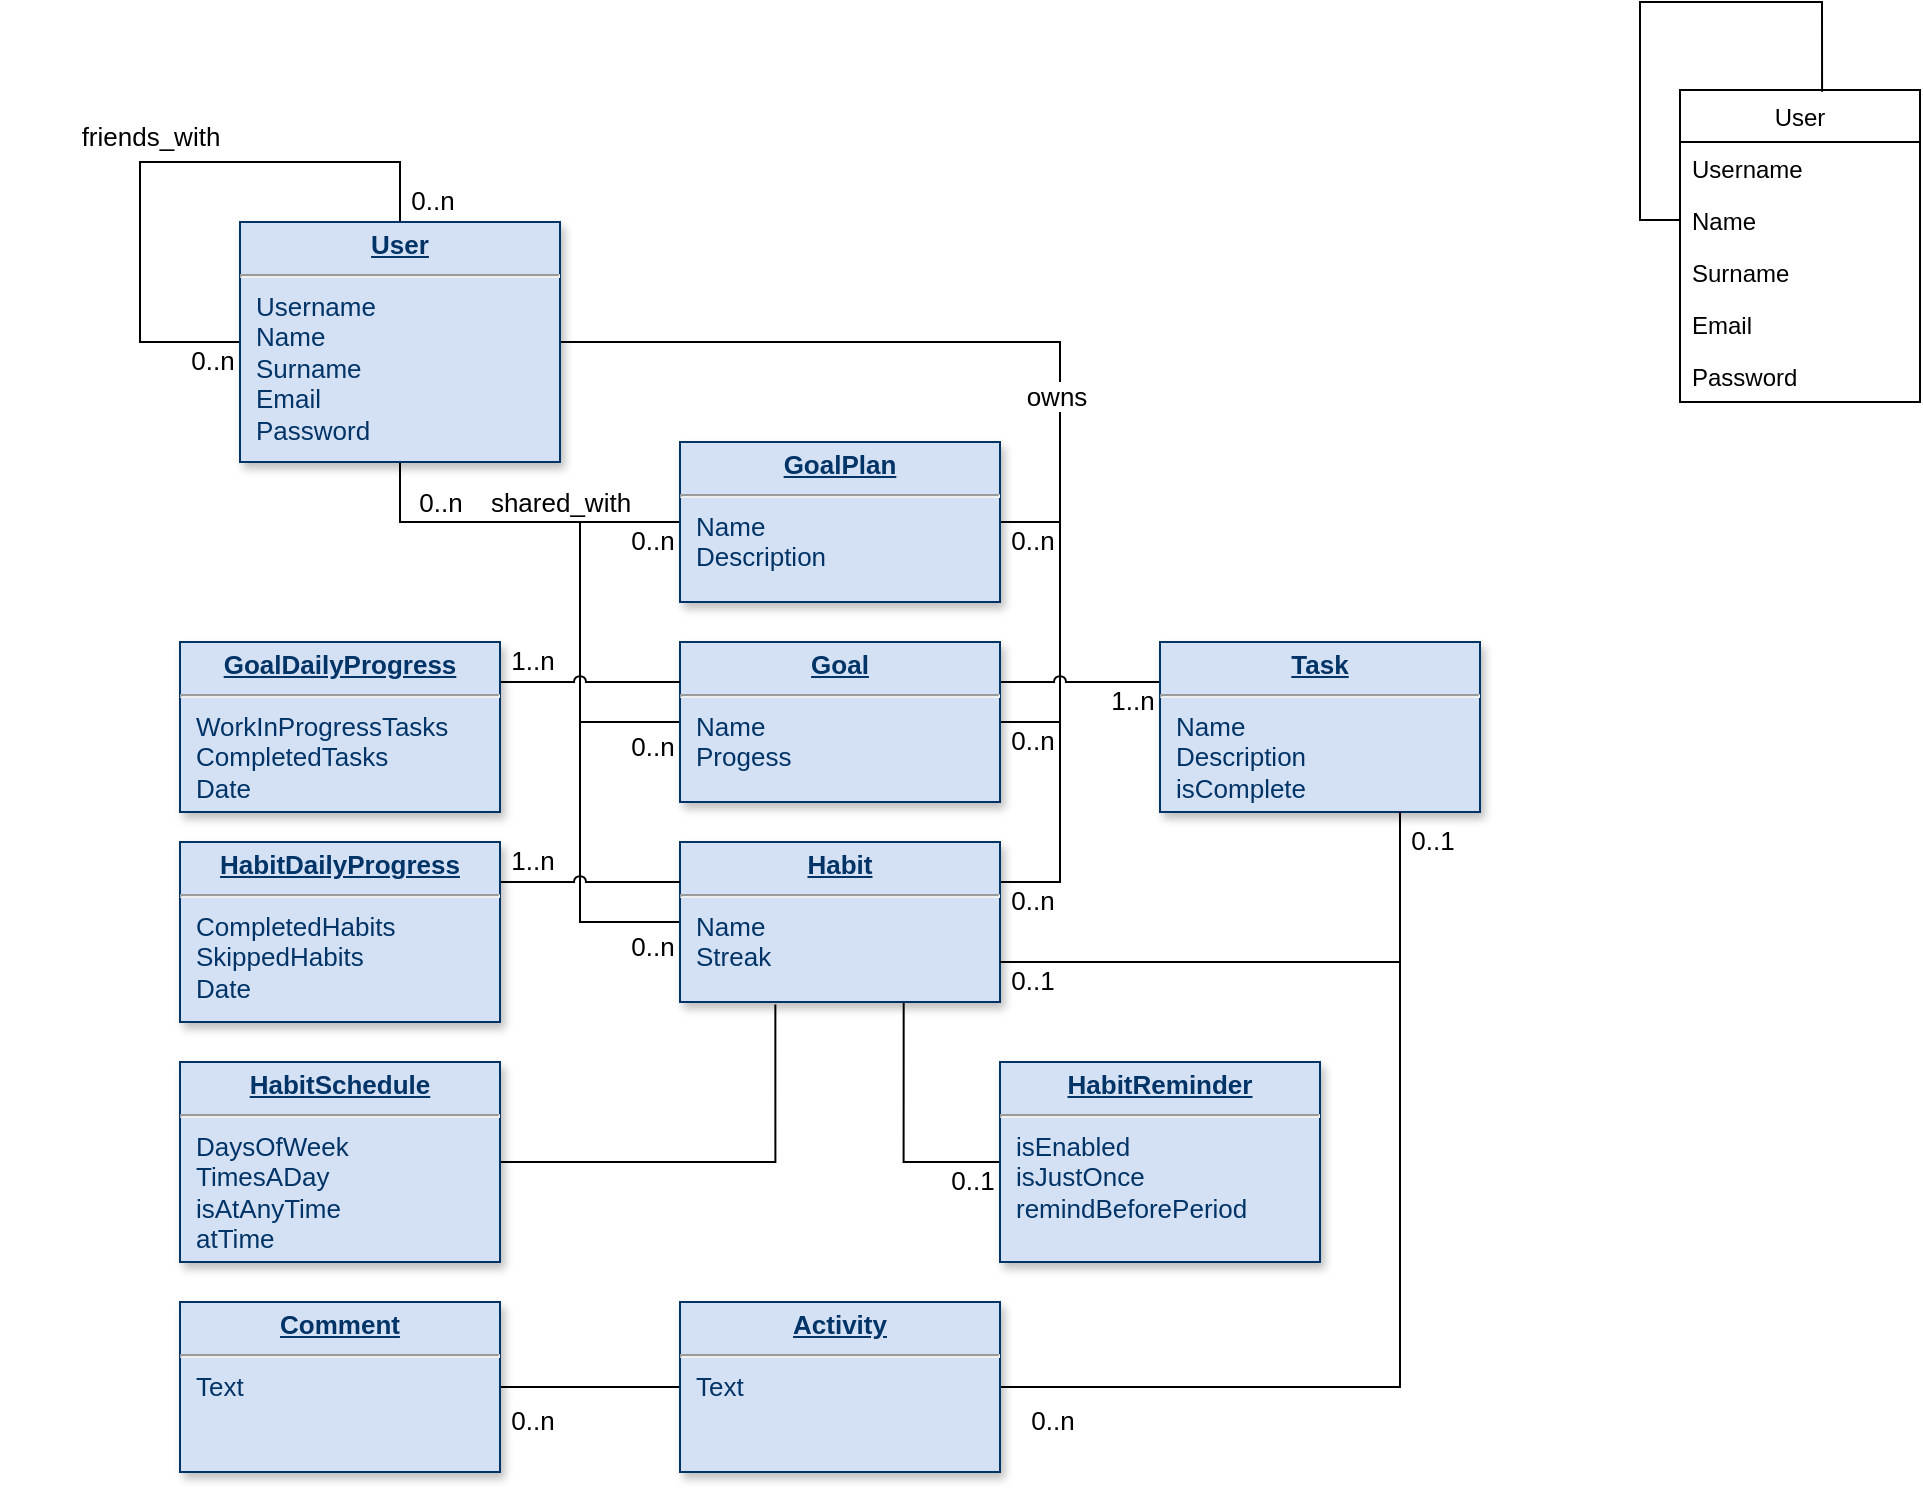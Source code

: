 <mxfile version="13.8.8" type="device"><diagram name="Page-1" id="efa7a0a1-bf9b-a30e-e6df-94a7791c09e9"><mxGraphModel dx="1422" dy="791" grid="1" gridSize="10" guides="1" tooltips="1" connect="1" arrows="1" fold="1" page="1" pageScale="1" pageWidth="827" pageHeight="1169" background="#ffffff" math="0" shadow="0"><root><mxCell id="0"/><mxCell id="1" parent="0"/><mxCell id="2xhEeXoB84fQXEv5qXDD-132" style="edgeStyle=orthogonalEdgeStyle;rounded=0;orthogonalLoop=1;jettySize=auto;html=1;endArrow=none;endFill=0;entryX=1;entryY=0.5;entryDx=0;entryDy=0;fontSize=13;" parent="1" source="2xhEeXoB84fQXEv5qXDD-117" target="2xhEeXoB84fQXEv5qXDD-118" edge="1"><mxGeometry relative="1" as="geometry"><mxPoint x="560" y="190.0" as="targetPoint"/><Array as="points"><mxPoint x="550" y="200"/><mxPoint x="550" y="290"/></Array></mxGeometry></mxCell><mxCell id="2xhEeXoB84fQXEv5qXDD-133" style="edgeStyle=orthogonalEdgeStyle;rounded=0;orthogonalLoop=1;jettySize=auto;html=1;entryX=1;entryY=0.5;entryDx=0;entryDy=0;endArrow=none;endFill=0;fontSize=13;" parent="1" source="2xhEeXoB84fQXEv5qXDD-117" target="2xhEeXoB84fQXEv5qXDD-123" edge="1"><mxGeometry relative="1" as="geometry"><Array as="points"><mxPoint x="550" y="200"/><mxPoint x="550" y="390"/></Array></mxGeometry></mxCell><mxCell id="2xhEeXoB84fQXEv5qXDD-134" style="edgeStyle=orthogonalEdgeStyle;rounded=0;orthogonalLoop=1;jettySize=auto;html=1;endArrow=none;endFill=0;fontSize=13;entryX=1;entryY=0.25;entryDx=0;entryDy=0;" parent="1" source="2xhEeXoB84fQXEv5qXDD-117" target="2xhEeXoB84fQXEv5qXDD-124" edge="1"><mxGeometry relative="1" as="geometry"><mxPoint x="530" y="530" as="targetPoint"/><Array as="points"><mxPoint x="550" y="200"/><mxPoint x="550" y="470"/></Array></mxGeometry></mxCell><mxCell id="2xhEeXoB84fQXEv5qXDD-137" style="edgeStyle=orthogonalEdgeStyle;rounded=0;orthogonalLoop=1;jettySize=auto;html=1;endArrow=none;endFill=0;fontSize=13;entryX=0;entryY=0.5;entryDx=0;entryDy=0;" parent="1" source="2xhEeXoB84fQXEv5qXDD-117" target="2xhEeXoB84fQXEv5qXDD-118" edge="1"><mxGeometry relative="1" as="geometry"><mxPoint x="357" y="290" as="targetPoint"/><Array as="points"><mxPoint x="220" y="290"/></Array></mxGeometry></mxCell><mxCell id="2xhEeXoB84fQXEv5qXDD-138" style="edgeStyle=orthogonalEdgeStyle;rounded=0;orthogonalLoop=1;jettySize=auto;html=1;entryX=0;entryY=0.5;entryDx=0;entryDy=0;endArrow=none;endFill=0;fontSize=13;" parent="1" source="2xhEeXoB84fQXEv5qXDD-117" target="2xhEeXoB84fQXEv5qXDD-123" edge="1"><mxGeometry relative="1" as="geometry"><Array as="points"><mxPoint x="220" y="290"/><mxPoint x="310" y="290"/><mxPoint x="310" y="390"/></Array></mxGeometry></mxCell><mxCell id="2xhEeXoB84fQXEv5qXDD-141" style="edgeStyle=orthogonalEdgeStyle;rounded=0;orthogonalLoop=1;jettySize=auto;html=1;entryX=0;entryY=0.5;entryDx=0;entryDy=0;endArrow=none;endFill=0;fontSize=13;" parent="1" source="2xhEeXoB84fQXEv5qXDD-117" target="2xhEeXoB84fQXEv5qXDD-124" edge="1"><mxGeometry relative="1" as="geometry"><Array as="points"><mxPoint x="220" y="290"/><mxPoint x="310" y="290"/><mxPoint x="310" y="490"/></Array></mxGeometry></mxCell><mxCell id="2xhEeXoB84fQXEv5qXDD-142" value="&lt;div style=&quot;font-size: 13px;&quot;&gt;shared_with&lt;/div&gt;" style="edgeLabel;html=1;align=center;verticalAlign=middle;resizable=0;points=[];fontSize=13;" parent="2xhEeXoB84fQXEv5qXDD-141" vertex="1" connectable="0"><mxGeometry x="-0.898" y="-1" relative="1" as="geometry"><mxPoint x="81" y="0.83" as="offset"/></mxGeometry></mxCell><mxCell id="2xhEeXoB84fQXEv5qXDD-170" style="edgeStyle=orthogonalEdgeStyle;rounded=0;jumpStyle=arc;orthogonalLoop=1;jettySize=auto;html=1;endArrow=none;endFill=0;fontSize=13;entryX=0.375;entryY=0;entryDx=0;entryDy=0;entryPerimeter=0;" parent="1" source="2xhEeXoB84fQXEv5qXDD-117" target="2xhEeXoB84fQXEv5qXDD-117" edge="1"><mxGeometry relative="1" as="geometry"><mxPoint x="200" y="80" as="targetPoint"/><Array as="points"><mxPoint x="90" y="200"/><mxPoint x="90" y="110"/><mxPoint x="220" y="110"/><mxPoint x="220" y="140"/></Array></mxGeometry></mxCell><mxCell id="2xhEeXoB84fQXEv5qXDD-117" value="&lt;p style=&quot;margin: 4px 0px 0px; text-align: center; text-decoration: underline; font-size: 13px;&quot;&gt;&lt;strong style=&quot;font-size: 13px;&quot;&gt;User&lt;br style=&quot;font-size: 13px;&quot;&gt;&lt;/strong&gt;&lt;/p&gt;&lt;hr style=&quot;font-size: 13px;&quot;&gt;&lt;p style=&quot;margin: 0px 0px 0px 8px; font-size: 13px;&quot;&gt;Username&lt;br style=&quot;font-size: 13px;&quot;&gt;Name&lt;/p&gt;&lt;p style=&quot;margin: 0px 0px 0px 8px; font-size: 13px;&quot;&gt;Surname&lt;/p&gt;&lt;p style=&quot;margin: 0px 0px 0px 8px; font-size: 13px;&quot;&gt;Email&lt;/p&gt;&lt;p style=&quot;margin: 0px 0px 0px 8px; font-size: 13px;&quot;&gt;Password&lt;/p&gt;" style="verticalAlign=top;align=left;overflow=fill;fontSize=13;fontFamily=Helvetica;html=1;strokeColor=#003366;shadow=1;fillColor=#D4E1F5;fontColor=#003366" parent="1" vertex="1"><mxGeometry x="140" y="140.0" width="160" height="120" as="geometry"/></mxCell><mxCell id="2xhEeXoB84fQXEv5qXDD-118" value="&lt;p style=&quot;margin: 4px 0px 0px; text-align: center; text-decoration: underline; font-size: 13px;&quot;&gt;&lt;strong style=&quot;font-size: 13px;&quot;&gt;GoalPlan&lt;br style=&quot;font-size: 13px;&quot;&gt;&lt;/strong&gt;&lt;/p&gt;&lt;hr style=&quot;font-size: 13px;&quot;&gt;&lt;p style=&quot;margin: 0px 0px 0px 8px; font-size: 13px;&quot;&gt;Name&lt;br style=&quot;font-size: 13px;&quot;&gt;Description&lt;br style=&quot;font-size: 13px;&quot;&gt;&lt;/p&gt;" style="verticalAlign=top;align=left;overflow=fill;fontSize=13;fontFamily=Helvetica;html=1;strokeColor=#003366;shadow=1;fillColor=#D4E1F5;fontColor=#003366" parent="1" vertex="1"><mxGeometry x="360" y="250" width="160" height="80" as="geometry"/></mxCell><mxCell id="2xhEeXoB84fQXEv5qXDD-156" style="edgeStyle=orthogonalEdgeStyle;rounded=0;orthogonalLoop=1;jettySize=auto;html=1;endArrow=none;endFill=0;fontSize=13;exitX=1;exitY=0.25;exitDx=0;exitDy=0;jumpStyle=arc;" parent="1" source="2xhEeXoB84fQXEv5qXDD-123" target="2xhEeXoB84fQXEv5qXDD-128" edge="1"><mxGeometry relative="1" as="geometry"><Array as="points"><mxPoint x="560" y="370"/><mxPoint x="560" y="370"/></Array></mxGeometry></mxCell><mxCell id="2xhEeXoB84fQXEv5qXDD-123" value="&lt;p style=&quot;margin: 4px 0px 0px; text-align: center; text-decoration: underline; font-size: 13px;&quot;&gt;&lt;strong style=&quot;font-size: 13px;&quot;&gt;Goal&lt;br style=&quot;font-size: 13px;&quot;&gt;&lt;/strong&gt;&lt;/p&gt;&lt;hr style=&quot;font-size: 13px;&quot;&gt;&lt;p style=&quot;margin: 0px 0px 0px 8px; font-size: 13px;&quot;&gt;Name&lt;/p&gt;&lt;p style=&quot;margin: 0px 0px 0px 8px; font-size: 13px;&quot;&gt;Progess&lt;br style=&quot;font-size: 13px;&quot;&gt;&lt;/p&gt;" style="verticalAlign=top;align=left;overflow=fill;fontSize=13;fontFamily=Helvetica;html=1;strokeColor=#003366;shadow=1;fillColor=#D4E1F5;fontColor=#003366" parent="1" vertex="1"><mxGeometry x="360" y="350" width="160" height="80" as="geometry"/></mxCell><mxCell id="2xhEeXoB84fQXEv5qXDD-159" style="edgeStyle=orthogonalEdgeStyle;rounded=0;jumpStyle=arc;orthogonalLoop=1;jettySize=auto;html=1;endArrow=none;endFill=0;fontSize=13;entryX=1;entryY=0.5;entryDx=0;entryDy=0;exitX=0.298;exitY=1.015;exitDx=0;exitDy=0;exitPerimeter=0;" parent="1" source="2xhEeXoB84fQXEv5qXDD-124" target="2xhEeXoB84fQXEv5qXDD-125" edge="1"><mxGeometry relative="1" as="geometry"><Array as="points"><mxPoint x="408" y="610"/></Array></mxGeometry></mxCell><mxCell id="2xhEeXoB84fQXEv5qXDD-161" style="edgeStyle=orthogonalEdgeStyle;rounded=0;jumpStyle=arc;orthogonalLoop=1;jettySize=auto;html=1;endArrow=none;endFill=0;fontSize=13;exitX=0.699;exitY=1.006;exitDx=0;exitDy=0;entryX=0;entryY=0.5;entryDx=0;entryDy=0;exitPerimeter=0;" parent="1" source="2xhEeXoB84fQXEv5qXDD-124" target="2xhEeXoB84fQXEv5qXDD-126" edge="1"><mxGeometry relative="1" as="geometry"><Array as="points"><mxPoint x="472" y="610"/></Array></mxGeometry></mxCell><mxCell id="2xhEeXoB84fQXEv5qXDD-124" value="&lt;p style=&quot;margin: 4px 0px 0px; text-align: center; text-decoration: underline; font-size: 13px;&quot;&gt;&lt;strong style=&quot;font-size: 13px;&quot;&gt;Habit&lt;/strong&gt;&lt;/p&gt;&lt;hr style=&quot;font-size: 13px;&quot;&gt;&lt;p style=&quot;margin: 0px 0px 0px 8px; font-size: 13px;&quot;&gt;Name&lt;/p&gt;&lt;p style=&quot;margin: 0px 0px 0px 8px; font-size: 13px;&quot;&gt;Streak&lt;/p&gt;" style="verticalAlign=top;align=left;overflow=fill;fontSize=13;fontFamily=Helvetica;html=1;strokeColor=#003366;shadow=1;fillColor=#D4E1F5;fontColor=#003366" parent="1" vertex="1"><mxGeometry x="360" y="450" width="160" height="80" as="geometry"/></mxCell><mxCell id="2xhEeXoB84fQXEv5qXDD-125" value="&lt;p style=&quot;margin: 4px 0px 0px; text-align: center; text-decoration: underline; font-size: 13px;&quot;&gt;&lt;strong style=&quot;font-size: 13px;&quot;&gt;HabitSchedule&lt;/strong&gt;&lt;/p&gt;&lt;hr style=&quot;font-size: 13px;&quot;&gt;&lt;p style=&quot;margin: 0px 0px 0px 8px; font-size: 13px;&quot;&gt;DaysOfWeek&lt;/p&gt;&lt;p style=&quot;margin: 0px 0px 0px 8px; font-size: 13px;&quot;&gt;TimesADay&lt;/p&gt;&lt;p style=&quot;margin: 0px 0px 0px 8px; font-size: 13px;&quot;&gt;isAtAnyTime&lt;/p&gt;&lt;p style=&quot;margin: 0px 0px 0px 8px; font-size: 13px;&quot;&gt;atTime&lt;br style=&quot;font-size: 13px;&quot;&gt;&lt;/p&gt;" style="verticalAlign=top;align=left;overflow=fill;fontSize=13;fontFamily=Helvetica;html=1;strokeColor=#003366;shadow=1;fillColor=#D4E1F5;fontColor=#003366" parent="1" vertex="1"><mxGeometry x="110" y="560" width="160" height="100" as="geometry"/></mxCell><mxCell id="2xhEeXoB84fQXEv5qXDD-126" value="&lt;p style=&quot;margin: 4px 0px 0px; text-align: center; text-decoration: underline; font-size: 13px;&quot;&gt;&lt;strong style=&quot;font-size: 13px;&quot;&gt;HabitReminder&lt;/strong&gt;&lt;/p&gt;&lt;hr style=&quot;font-size: 13px;&quot;&gt;&lt;p style=&quot;margin: 0px 0px 0px 8px; font-size: 13px;&quot;&gt;isEnabled&lt;/p&gt;&lt;p style=&quot;margin: 0px 0px 0px 8px; font-size: 13px;&quot;&gt;isJustOnce&lt;/p&gt;&lt;p style=&quot;margin: 0px 0px 0px 8px; font-size: 13px;&quot;&gt;remindBeforePeriod&lt;/p&gt;&lt;p style=&quot;margin: 0px 0px 0px 8px; font-size: 13px;&quot;&gt;&lt;br style=&quot;font-size: 13px;&quot;&gt;&lt;/p&gt;" style="verticalAlign=top;align=left;overflow=fill;fontSize=13;fontFamily=Helvetica;html=1;strokeColor=#003366;shadow=1;fillColor=#D4E1F5;fontColor=#003366" parent="1" vertex="1"><mxGeometry x="520" y="560" width="160" height="100" as="geometry"/></mxCell><mxCell id="2xhEeXoB84fQXEv5qXDD-128" value="&lt;p style=&quot;margin: 4px 0px 0px; text-align: center; text-decoration: underline; font-size: 13px;&quot;&gt;&lt;strong style=&quot;font-size: 13px;&quot;&gt;Task&lt;br style=&quot;font-size: 13px;&quot;&gt;&lt;/strong&gt;&lt;/p&gt;&lt;hr style=&quot;font-size: 13px;&quot;&gt;&lt;p style=&quot;margin: 0px 0px 0px 8px; font-size: 13px;&quot;&gt;Name&lt;/p&gt;&lt;p style=&quot;margin: 0px 0px 0px 8px; font-size: 13px;&quot;&gt;Description&lt;/p&gt;&lt;p style=&quot;margin: 0px 0px 0px 8px; font-size: 13px;&quot;&gt;isComplete&lt;br style=&quot;font-size: 13px;&quot;&gt;&lt;/p&gt;" style="verticalAlign=top;align=left;overflow=fill;fontSize=13;fontFamily=Helvetica;html=1;strokeColor=#003366;shadow=1;fillColor=#D4E1F5;fontColor=#003366" parent="1" vertex="1"><mxGeometry x="600" y="350" width="160" height="85" as="geometry"/></mxCell><mxCell id="2xhEeXoB84fQXEv5qXDD-164" style="edgeStyle=orthogonalEdgeStyle;rounded=0;jumpStyle=arc;orthogonalLoop=1;jettySize=auto;html=1;endArrow=none;endFill=0;fontSize=13;" parent="1" source="2xhEeXoB84fQXEv5qXDD-129" target="2xhEeXoB84fQXEv5qXDD-123" edge="1"><mxGeometry relative="1" as="geometry"><Array as="points"><mxPoint x="340" y="370"/><mxPoint x="340" y="370"/></Array></mxGeometry></mxCell><mxCell id="2xhEeXoB84fQXEv5qXDD-129" value="&lt;p style=&quot;margin: 4px 0px 0px; text-align: center; text-decoration: underline; font-size: 13px;&quot;&gt;&lt;strong style=&quot;font-size: 13px;&quot;&gt;GoalDailyProgress&lt;br style=&quot;font-size: 13px;&quot;&gt;&lt;/strong&gt;&lt;/p&gt;&lt;hr style=&quot;font-size: 13px;&quot;&gt;&lt;p style=&quot;margin: 0px 0px 0px 8px; font-size: 13px;&quot;&gt;WorkInProgressTasks&lt;/p&gt;&lt;p style=&quot;margin: 0px 0px 0px 8px; font-size: 13px;&quot;&gt;CompletedTasks&lt;/p&gt;&lt;p style=&quot;margin: 0px 0px 0px 8px; font-size: 13px;&quot;&gt;Date&lt;br style=&quot;font-size: 13px;&quot;&gt;&lt;/p&gt;" style="verticalAlign=top;align=left;overflow=fill;fontSize=13;fontFamily=Helvetica;html=1;strokeColor=#003366;shadow=1;fillColor=#D4E1F5;fontColor=#003366" parent="1" vertex="1"><mxGeometry x="110" y="350" width="160" height="85" as="geometry"/></mxCell><mxCell id="2xhEeXoB84fQXEv5qXDD-166" style="edgeStyle=orthogonalEdgeStyle;rounded=0;jumpStyle=arc;orthogonalLoop=1;jettySize=auto;html=1;endArrow=none;endFill=0;fontSize=13;" parent="1" source="2xhEeXoB84fQXEv5qXDD-130" target="2xhEeXoB84fQXEv5qXDD-124" edge="1"><mxGeometry relative="1" as="geometry"><Array as="points"><mxPoint x="340" y="470"/><mxPoint x="340" y="470"/></Array></mxGeometry></mxCell><mxCell id="2xhEeXoB84fQXEv5qXDD-130" value="&lt;p style=&quot;margin: 4px 0px 0px; text-align: center; text-decoration: underline; font-size: 13px;&quot;&gt;&lt;strong style=&quot;font-size: 13px;&quot;&gt;HabitDailyProgress&lt;br style=&quot;font-size: 13px;&quot;&gt;&lt;/strong&gt;&lt;/p&gt;&lt;hr style=&quot;font-size: 13px;&quot;&gt;&lt;p style=&quot;margin: 0px 0px 0px 8px; font-size: 13px;&quot;&gt;CompletedHabits&lt;/p&gt;&lt;p style=&quot;margin: 0px 0px 0px 8px; font-size: 13px;&quot;&gt;SkippedHabits&lt;/p&gt;&lt;p style=&quot;margin: 0px 0px 0px 8px; font-size: 13px;&quot;&gt;Date&lt;br style=&quot;font-size: 13px;&quot;&gt;&lt;/p&gt;" style="verticalAlign=top;align=left;overflow=fill;fontSize=13;fontFamily=Helvetica;html=1;strokeColor=#003366;shadow=1;fillColor=#D4E1F5;fontColor=#003366" parent="1" vertex="1"><mxGeometry x="110" y="450" width="160" height="90" as="geometry"/></mxCell><mxCell id="2xhEeXoB84fQXEv5qXDD-136" value="&lt;div style=&quot;font-size: 13px&quot;&gt;&lt;font style=&quot;font-size: 13px&quot;&gt;owns&lt;/font&gt;&lt;/div&gt;" style="edgeLabel;html=1;align=center;verticalAlign=middle;resizable=0;points=[];fontSize=13;" parent="1" vertex="1" connectable="0"><mxGeometry x="559.998" y="230" as="geometry"><mxPoint x="-12" y="-3" as="offset"/></mxGeometry></mxCell><mxCell id="2xhEeXoB84fQXEv5qXDD-145" value="&lt;div style=&quot;font-size: 13px;&quot;&gt;0..n&lt;/div&gt;" style="edgeLabel;html=1;align=center;verticalAlign=middle;resizable=0;points=[];fontSize=13;" parent="1" vertex="1" connectable="0"><mxGeometry x="240" y="280.0" as="geometry"/></mxCell><mxCell id="2xhEeXoB84fQXEv5qXDD-146" value="&lt;div style=&quot;font-size: 13px;&quot;&gt;0..n&lt;/div&gt;" style="edgeLabel;html=1;align=center;verticalAlign=middle;resizable=0;points=[];fontSize=13;" parent="1" vertex="1" connectable="0"><mxGeometry x="240" y="270.0" as="geometry"><mxPoint x="106" y="29" as="offset"/></mxGeometry></mxCell><mxCell id="2xhEeXoB84fQXEv5qXDD-147" value="&lt;div style=&quot;font-size: 13px;&quot;&gt;0..n&lt;/div&gt;" style="edgeLabel;html=1;align=center;verticalAlign=middle;resizable=0;points=[];fontSize=13;" parent="1" vertex="1" connectable="0"><mxGeometry x="240" y="240.0" as="geometry"><mxPoint x="106" y="162" as="offset"/></mxGeometry></mxCell><mxCell id="2xhEeXoB84fQXEv5qXDD-151" value="&lt;div style=&quot;font-size: 13px;&quot;&gt;0..n&lt;/div&gt;" style="edgeLabel;html=1;align=center;verticalAlign=middle;resizable=0;points=[];fontSize=13;" parent="1" vertex="1" connectable="0"><mxGeometry x="240" y="340.0" as="geometry"><mxPoint x="106" y="162" as="offset"/></mxGeometry></mxCell><mxCell id="2xhEeXoB84fQXEv5qXDD-153" value="&lt;div style=&quot;font-size: 13px;&quot;&gt;0..n&lt;/div&gt;" style="edgeLabel;html=1;align=center;verticalAlign=middle;resizable=0;points=[];fontSize=13;" parent="1" vertex="1" connectable="0"><mxGeometry x="430" y="270.0" as="geometry"><mxPoint x="106" y="29" as="offset"/></mxGeometry></mxCell><mxCell id="2xhEeXoB84fQXEv5qXDD-154" value="&lt;div style=&quot;font-size: 13px;&quot;&gt;0..n&lt;/div&gt;" style="edgeLabel;html=1;align=center;verticalAlign=middle;resizable=0;points=[];fontSize=13;" parent="1" vertex="1" connectable="0"><mxGeometry x="430" y="370.0" as="geometry"><mxPoint x="106" y="29" as="offset"/></mxGeometry></mxCell><mxCell id="2xhEeXoB84fQXEv5qXDD-155" value="&lt;div style=&quot;font-size: 13px;&quot;&gt;0..n&lt;/div&gt;" style="edgeLabel;html=1;align=center;verticalAlign=middle;resizable=0;points=[];fontSize=13;" parent="1" vertex="1" connectable="0"><mxGeometry x="430" y="450.0" as="geometry"><mxPoint x="106" y="29" as="offset"/></mxGeometry></mxCell><mxCell id="2xhEeXoB84fQXEv5qXDD-158" value="&lt;div style=&quot;font-size: 13px;&quot;&gt;1..n&lt;/div&gt;" style="edgeLabel;html=1;align=center;verticalAlign=middle;resizable=0;points=[];fontSize=13;" parent="1" vertex="1" connectable="0"><mxGeometry x="480" y="350.0" as="geometry"><mxPoint x="106" y="29" as="offset"/></mxGeometry></mxCell><mxCell id="2xhEeXoB84fQXEv5qXDD-163" value="&lt;div style=&quot;font-size: 13px&quot;&gt;0..1&lt;/div&gt;" style="edgeLabel;html=1;align=center;verticalAlign=middle;resizable=0;points=[];fontSize=13;" parent="1" vertex="1" connectable="0"><mxGeometry x="400" y="590.0" as="geometry"><mxPoint x="106" y="29" as="offset"/></mxGeometry></mxCell><mxCell id="2xhEeXoB84fQXEv5qXDD-165" value="&lt;div style=&quot;font-size: 13px;&quot;&gt;1..n&lt;/div&gt;" style="edgeLabel;html=1;align=center;verticalAlign=middle;resizable=0;points=[];fontSize=13;" parent="1" vertex="1" connectable="0"><mxGeometry x="180" y="330.0" as="geometry"><mxPoint x="106" y="29" as="offset"/></mxGeometry></mxCell><mxCell id="2xhEeXoB84fQXEv5qXDD-167" value="&lt;div style=&quot;font-size: 13px;&quot;&gt;1..n&lt;/div&gt;" style="edgeLabel;html=1;align=center;verticalAlign=middle;resizable=0;points=[];fontSize=13;" parent="1" vertex="1" connectable="0"><mxGeometry x="180" y="430.0" as="geometry"><mxPoint x="106" y="29" as="offset"/></mxGeometry></mxCell><mxCell id="2xhEeXoB84fQXEv5qXDD-171" value="&lt;div style=&quot;font-size: 13px&quot;&gt;friends_with&lt;/div&gt;" style="edgeLabel;html=1;align=center;verticalAlign=middle;resizable=0;points=[];fontSize=13;" parent="1" vertex="1" connectable="0"><mxGeometry x="110" y="100.001" as="geometry"><mxPoint x="-15" y="-3" as="offset"/></mxGeometry></mxCell><mxCell id="2xhEeXoB84fQXEv5qXDD-172" value="&lt;div style=&quot;font-size: 13px;&quot;&gt;0..n&lt;/div&gt;" style="edgeLabel;html=1;align=center;verticalAlign=middle;resizable=0;points=[];fontSize=13;" parent="1" vertex="1" connectable="0"><mxGeometry x="130" y="100.0" as="geometry"><mxPoint x="106" y="29" as="offset"/></mxGeometry></mxCell><mxCell id="2xhEeXoB84fQXEv5qXDD-173" value="&lt;div style=&quot;font-size: 13px;&quot;&gt;0..n&lt;/div&gt;" style="edgeLabel;html=1;align=center;verticalAlign=middle;resizable=0;points=[];fontSize=13;" parent="1" vertex="1" connectable="0"><mxGeometry x="20" y="180.0" as="geometry"><mxPoint x="106" y="29" as="offset"/></mxGeometry></mxCell><mxCell id="2xhEeXoB84fQXEv5qXDD-175" style="edgeStyle=orthogonalEdgeStyle;rounded=0;jumpStyle=arc;orthogonalLoop=1;jettySize=auto;html=1;endArrow=none;endFill=0;fontSize=13;" parent="1" source="2xhEeXoB84fQXEv5qXDD-174" target="2xhEeXoB84fQXEv5qXDD-128" edge="1"><mxGeometry relative="1" as="geometry"><Array as="points"><mxPoint x="720" y="723"/></Array></mxGeometry></mxCell><mxCell id="2xhEeXoB84fQXEv5qXDD-177" style="edgeStyle=orthogonalEdgeStyle;rounded=0;jumpStyle=arc;orthogonalLoop=1;jettySize=auto;html=1;endArrow=none;endFill=0;fontSize=13;exitX=1;exitY=0.5;exitDx=0;exitDy=0;" parent="1" source="2xhEeXoB84fQXEv5qXDD-174" target="2xhEeXoB84fQXEv5qXDD-124" edge="1"><mxGeometry relative="1" as="geometry"><mxPoint x="523" y="510" as="targetPoint"/><Array as="points"><mxPoint x="720" y="723"/><mxPoint x="720" y="510"/></Array></mxGeometry></mxCell><mxCell id="2xhEeXoB84fQXEv5qXDD-184" style="edgeStyle=orthogonalEdgeStyle;rounded=0;jumpStyle=arc;orthogonalLoop=1;jettySize=auto;html=1;entryX=1;entryY=0.5;entryDx=0;entryDy=0;endArrow=none;endFill=0;fontSize=13;" parent="1" source="2xhEeXoB84fQXEv5qXDD-174" target="2xhEeXoB84fQXEv5qXDD-182" edge="1"><mxGeometry relative="1" as="geometry"/></mxCell><mxCell id="2xhEeXoB84fQXEv5qXDD-174" value="&lt;p style=&quot;margin: 4px 0px 0px ; text-align: center ; text-decoration: underline ; font-size: 13px&quot;&gt;&lt;strong style=&quot;font-size: 13px&quot;&gt;Activity&lt;br style=&quot;font-size: 13px&quot;&gt;&lt;/strong&gt;&lt;/p&gt;&lt;hr style=&quot;font-size: 13px&quot;&gt;&lt;p style=&quot;margin: 0px 0px 0px 8px ; font-size: 13px&quot;&gt;Text&lt;/p&gt;" style="verticalAlign=top;align=left;overflow=fill;fontSize=13;fontFamily=Helvetica;html=1;strokeColor=#003366;shadow=1;fillColor=#D4E1F5;fontColor=#003366" parent="1" vertex="1"><mxGeometry x="360" y="680" width="160" height="85" as="geometry"/></mxCell><mxCell id="2xhEeXoB84fQXEv5qXDD-178" value="&lt;div style=&quot;font-size: 13px&quot;&gt;0..1&lt;/div&gt;" style="edgeLabel;html=1;align=center;verticalAlign=middle;resizable=0;points=[];fontSize=13;" parent="1" vertex="1" connectable="0"><mxGeometry x="430" y="490.0" as="geometry"><mxPoint x="106" y="29" as="offset"/></mxGeometry></mxCell><mxCell id="2xhEeXoB84fQXEv5qXDD-179" value="&lt;div style=&quot;font-size: 13px&quot;&gt;0..1&lt;/div&gt;" style="edgeLabel;html=1;align=center;verticalAlign=middle;resizable=0;points=[];fontSize=13;" parent="1" vertex="1" connectable="0"><mxGeometry x="630" y="420.0" as="geometry"><mxPoint x="106" y="29" as="offset"/></mxGeometry></mxCell><mxCell id="2xhEeXoB84fQXEv5qXDD-180" value="&lt;div style=&quot;font-size: 13px;&quot;&gt;0..n&lt;/div&gt;" style="edgeLabel;html=1;align=center;verticalAlign=middle;resizable=0;points=[];fontSize=13;" parent="1" vertex="1" connectable="0"><mxGeometry x="440" y="710.0" as="geometry"><mxPoint x="106" y="29" as="offset"/></mxGeometry></mxCell><mxCell id="2xhEeXoB84fQXEv5qXDD-182" value="&lt;p style=&quot;margin: 4px 0px 0px ; text-align: center ; text-decoration: underline ; font-size: 13px&quot;&gt;&lt;strong style=&quot;font-size: 13px&quot;&gt;Comment&lt;br style=&quot;font-size: 13px&quot;&gt;&lt;/strong&gt;&lt;/p&gt;&lt;hr style=&quot;font-size: 13px&quot;&gt;&lt;p style=&quot;margin: 0px 0px 0px 8px ; font-size: 13px&quot;&gt;Text&lt;/p&gt;" style="verticalAlign=top;align=left;overflow=fill;fontSize=13;fontFamily=Helvetica;html=1;strokeColor=#003366;shadow=1;fillColor=#D4E1F5;fontColor=#003366" parent="1" vertex="1"><mxGeometry x="110" y="680" width="160" height="85" as="geometry"/></mxCell><mxCell id="2xhEeXoB84fQXEv5qXDD-187" value="&lt;div style=&quot;font-size: 13px;&quot;&gt;0..n&lt;/div&gt;" style="edgeLabel;html=1;align=center;verticalAlign=middle;resizable=0;points=[];fontSize=13;" parent="1" vertex="1" connectable="0"><mxGeometry x="180" y="710.0" as="geometry"><mxPoint x="106" y="29" as="offset"/></mxGeometry></mxCell><mxCell id="VMM1h0Ud7Rtl9jxintJq-2" value="User" style="swimlane;fontStyle=0;childLayout=stackLayout;horizontal=1;startSize=26;fillColor=none;horizontalStack=0;resizeParent=1;resizeParentMax=0;resizeLast=0;collapsible=1;marginBottom=0;" vertex="1" parent="1"><mxGeometry x="860" y="74" width="120" height="156" as="geometry"/></mxCell><mxCell id="VMM1h0Ud7Rtl9jxintJq-3" value="Username&#xA;" style="text;strokeColor=none;fillColor=none;align=left;verticalAlign=top;spacingLeft=4;spacingRight=4;overflow=hidden;rotatable=0;points=[[0,0.5],[1,0.5]];portConstraint=eastwest;" vertex="1" parent="VMM1h0Ud7Rtl9jxintJq-2"><mxGeometry y="26" width="120" height="26" as="geometry"/></mxCell><mxCell id="VMM1h0Ud7Rtl9jxintJq-8" style="edgeStyle=orthogonalEdgeStyle;rounded=0;orthogonalLoop=1;jettySize=auto;html=1;entryX=0.592;entryY=0.006;entryDx=0;entryDy=0;entryPerimeter=0;endArrow=none;endFill=0;" edge="1" parent="VMM1h0Ud7Rtl9jxintJq-2" source="VMM1h0Ud7Rtl9jxintJq-4" target="VMM1h0Ud7Rtl9jxintJq-2"><mxGeometry relative="1" as="geometry"><Array as="points"><mxPoint x="-20" y="65"/><mxPoint x="-20" y="-44"/><mxPoint x="71" y="-44"/></Array></mxGeometry></mxCell><mxCell id="VMM1h0Ud7Rtl9jxintJq-4" value="Name" style="text;strokeColor=none;fillColor=none;align=left;verticalAlign=top;spacingLeft=4;spacingRight=4;overflow=hidden;rotatable=0;points=[[0,0.5],[1,0.5]];portConstraint=eastwest;" vertex="1" parent="VMM1h0Ud7Rtl9jxintJq-2"><mxGeometry y="52" width="120" height="26" as="geometry"/></mxCell><mxCell id="VMM1h0Ud7Rtl9jxintJq-5" value="Surname" style="text;strokeColor=none;fillColor=none;align=left;verticalAlign=top;spacingLeft=4;spacingRight=4;overflow=hidden;rotatable=0;points=[[0,0.5],[1,0.5]];portConstraint=eastwest;" vertex="1" parent="VMM1h0Ud7Rtl9jxintJq-2"><mxGeometry y="78" width="120" height="26" as="geometry"/></mxCell><mxCell id="VMM1h0Ud7Rtl9jxintJq-6" value="Email" style="text;strokeColor=none;fillColor=none;align=left;verticalAlign=top;spacingLeft=4;spacingRight=4;overflow=hidden;rotatable=0;points=[[0,0.5],[1,0.5]];portConstraint=eastwest;" vertex="1" parent="VMM1h0Ud7Rtl9jxintJq-2"><mxGeometry y="104" width="120" height="26" as="geometry"/></mxCell><mxCell id="VMM1h0Ud7Rtl9jxintJq-7" value="Password" style="text;strokeColor=none;fillColor=none;align=left;verticalAlign=top;spacingLeft=4;spacingRight=4;overflow=hidden;rotatable=0;points=[[0,0.5],[1,0.5]];portConstraint=eastwest;" vertex="1" parent="VMM1h0Ud7Rtl9jxintJq-2"><mxGeometry y="130" width="120" height="26" as="geometry"/></mxCell></root></mxGraphModel></diagram></mxfile>